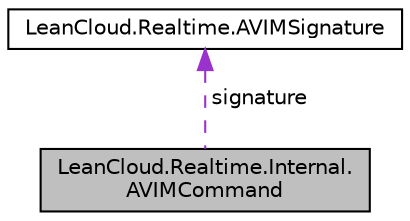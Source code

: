 digraph "LeanCloud.Realtime.Internal.AVIMCommand"
{
  edge [fontname="Helvetica",fontsize="10",labelfontname="Helvetica",labelfontsize="10"];
  node [fontname="Helvetica",fontsize="10",shape=record];
  Node1 [label="LeanCloud.Realtime.Internal.\lAVIMCommand",height=0.2,width=0.4,color="black", fillcolor="grey75", style="filled", fontcolor="black"];
  Node2 -> Node1 [dir="back",color="darkorchid3",fontsize="10",style="dashed",label=" signature" ,fontname="Helvetica"];
  Node2 [label="LeanCloud.Realtime.AVIMSignature",height=0.2,width=0.4,color="black", fillcolor="white", style="filled",URL="$classLeanCloud_1_1Realtime_1_1AVIMSignature.html",tooltip="签名 "];
}
